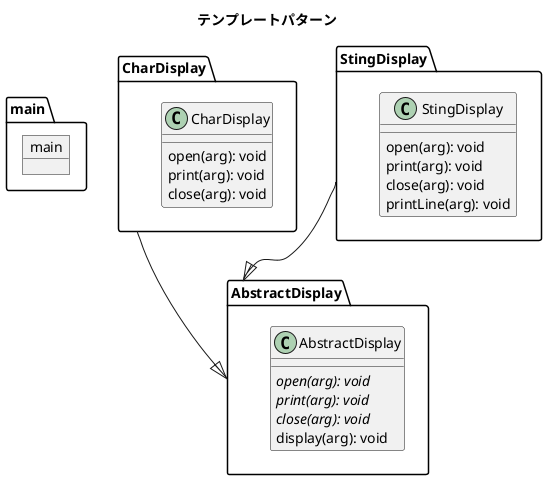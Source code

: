 @startuml

title テンプレートパターン

package main {
    object main {
    }
}

package AbstractDisplay {

    class AbstractDisplay {
        {abstract} open(arg): void
        {abstract} print(arg): void
        {abstract} close(arg): void
        display(arg): void
    }
}

package CharDisplay {
    class CharDisplay {
        open(arg): void
        print(arg): void
        close(arg): void
    }
}

package StingDisplay {
    class StingDisplay {
        open(arg): void
        print(arg): void
        close(arg): void
        printLine(arg): void
    }
}

    CharDisplay --|> AbstractDisplay
    StingDisplay --|> AbstractDisplay



@enduml
